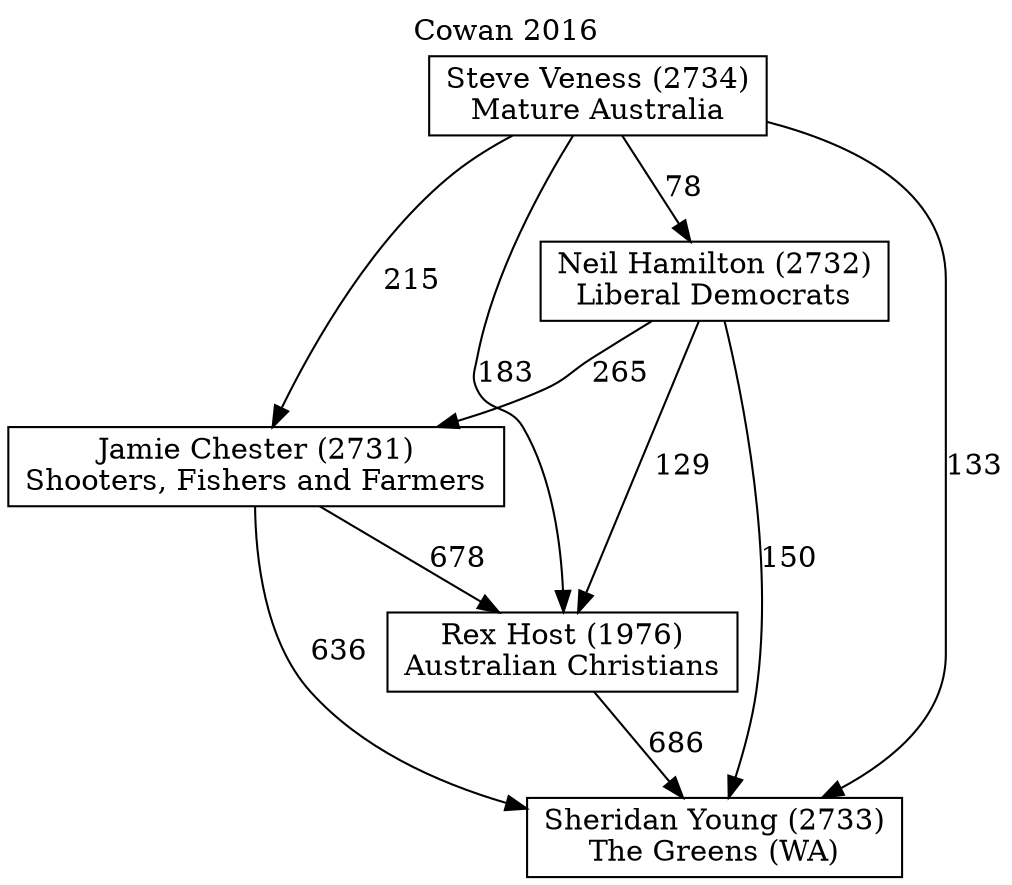 // House preference flow
digraph "Sheridan Young (2733)_Cowan_2016" {
	graph [label="Cowan 2016" labelloc=t mclimit=10]
	node [shape=box]
	"Jamie Chester (2731)" [label="Jamie Chester (2731)
Shooters, Fishers and Farmers"]
	"Neil Hamilton (2732)" [label="Neil Hamilton (2732)
Liberal Democrats"]
	"Sheridan Young (2733)" [label="Sheridan Young (2733)
The Greens (WA)"]
	"Steve Veness (2734)" [label="Steve Veness (2734)
Mature Australia"]
	"Rex Host (1976)" [label="Rex Host (1976)
Australian Christians"]
	"Steve Veness (2734)" -> "Sheridan Young (2733)" [label=133]
	"Neil Hamilton (2732)" -> "Rex Host (1976)" [label=129]
	"Neil Hamilton (2732)" -> "Jamie Chester (2731)" [label=265]
	"Rex Host (1976)" -> "Sheridan Young (2733)" [label=686]
	"Neil Hamilton (2732)" -> "Sheridan Young (2733)" [label=150]
	"Steve Veness (2734)" -> "Jamie Chester (2731)" [label=215]
	"Jamie Chester (2731)" -> "Sheridan Young (2733)" [label=636]
	"Steve Veness (2734)" -> "Rex Host (1976)" [label=183]
	"Jamie Chester (2731)" -> "Rex Host (1976)" [label=678]
	"Steve Veness (2734)" -> "Neil Hamilton (2732)" [label=78]
}
